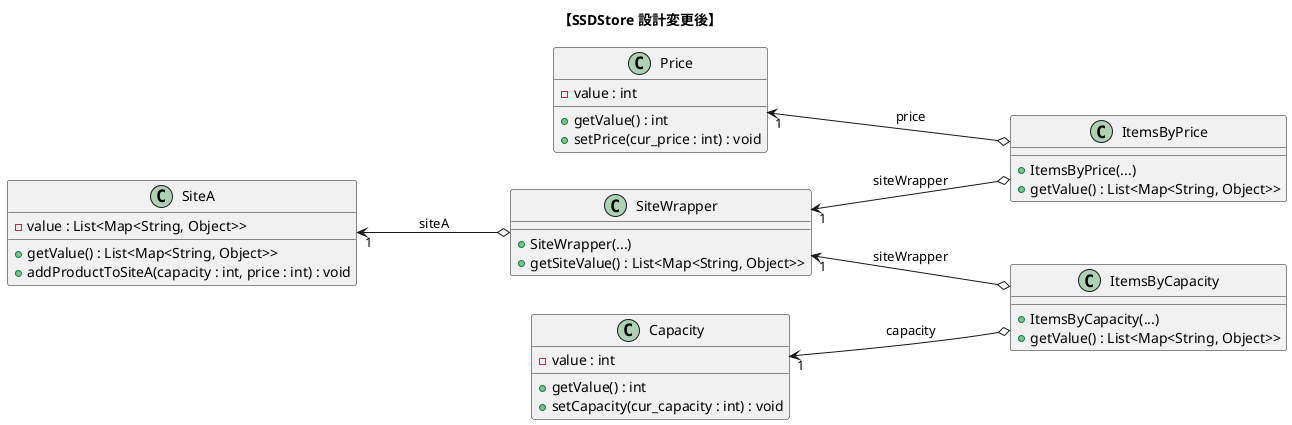 @startuml ssdStore_class_pull_CFD
title "【SSDStore 設計変更後】"

left to right direction

class "Price"{
    - value : int
    + getValue() : int
    + setPrice(cur_price : int) : void
}

class "SiteA"{
    - value : List<Map<String, Object>>
    + getValue() : List<Map<String, Object>>
    + addProductToSiteA(capacity : int, price : int) : void
}

class "Capacity"{
    - value : int
    + getValue() : int
    + setCapacity(cur_capacity : int) : void
}

class "ItemsByPrice"{
    + ItemsByPrice(...)
    + getValue() : List<Map<String, Object>>
}

class "ItemsByCapacity"{
    + ItemsByCapacity(...)
    + getValue() : List<Map<String, Object>>
}

class "SiteWrapper"{
    + SiteWrapper(...)
    + getSiteValue() : List<Map<String, Object>>
}

'---------------------------------------------------------
"SiteA" "1" <---o "SiteWrapper" : "siteA"

"SiteWrapper" "1" <---o "ItemsByPrice" : "siteWrapper"
"Price" "1" <---o "ItemsByPrice" : "price"

"SiteWrapper" "1" <---o "ItemsByCapacity" : "siteWrapper"
"Capacity" "1" <---o "ItemsByCapacity" : "capacity"

@enduml
